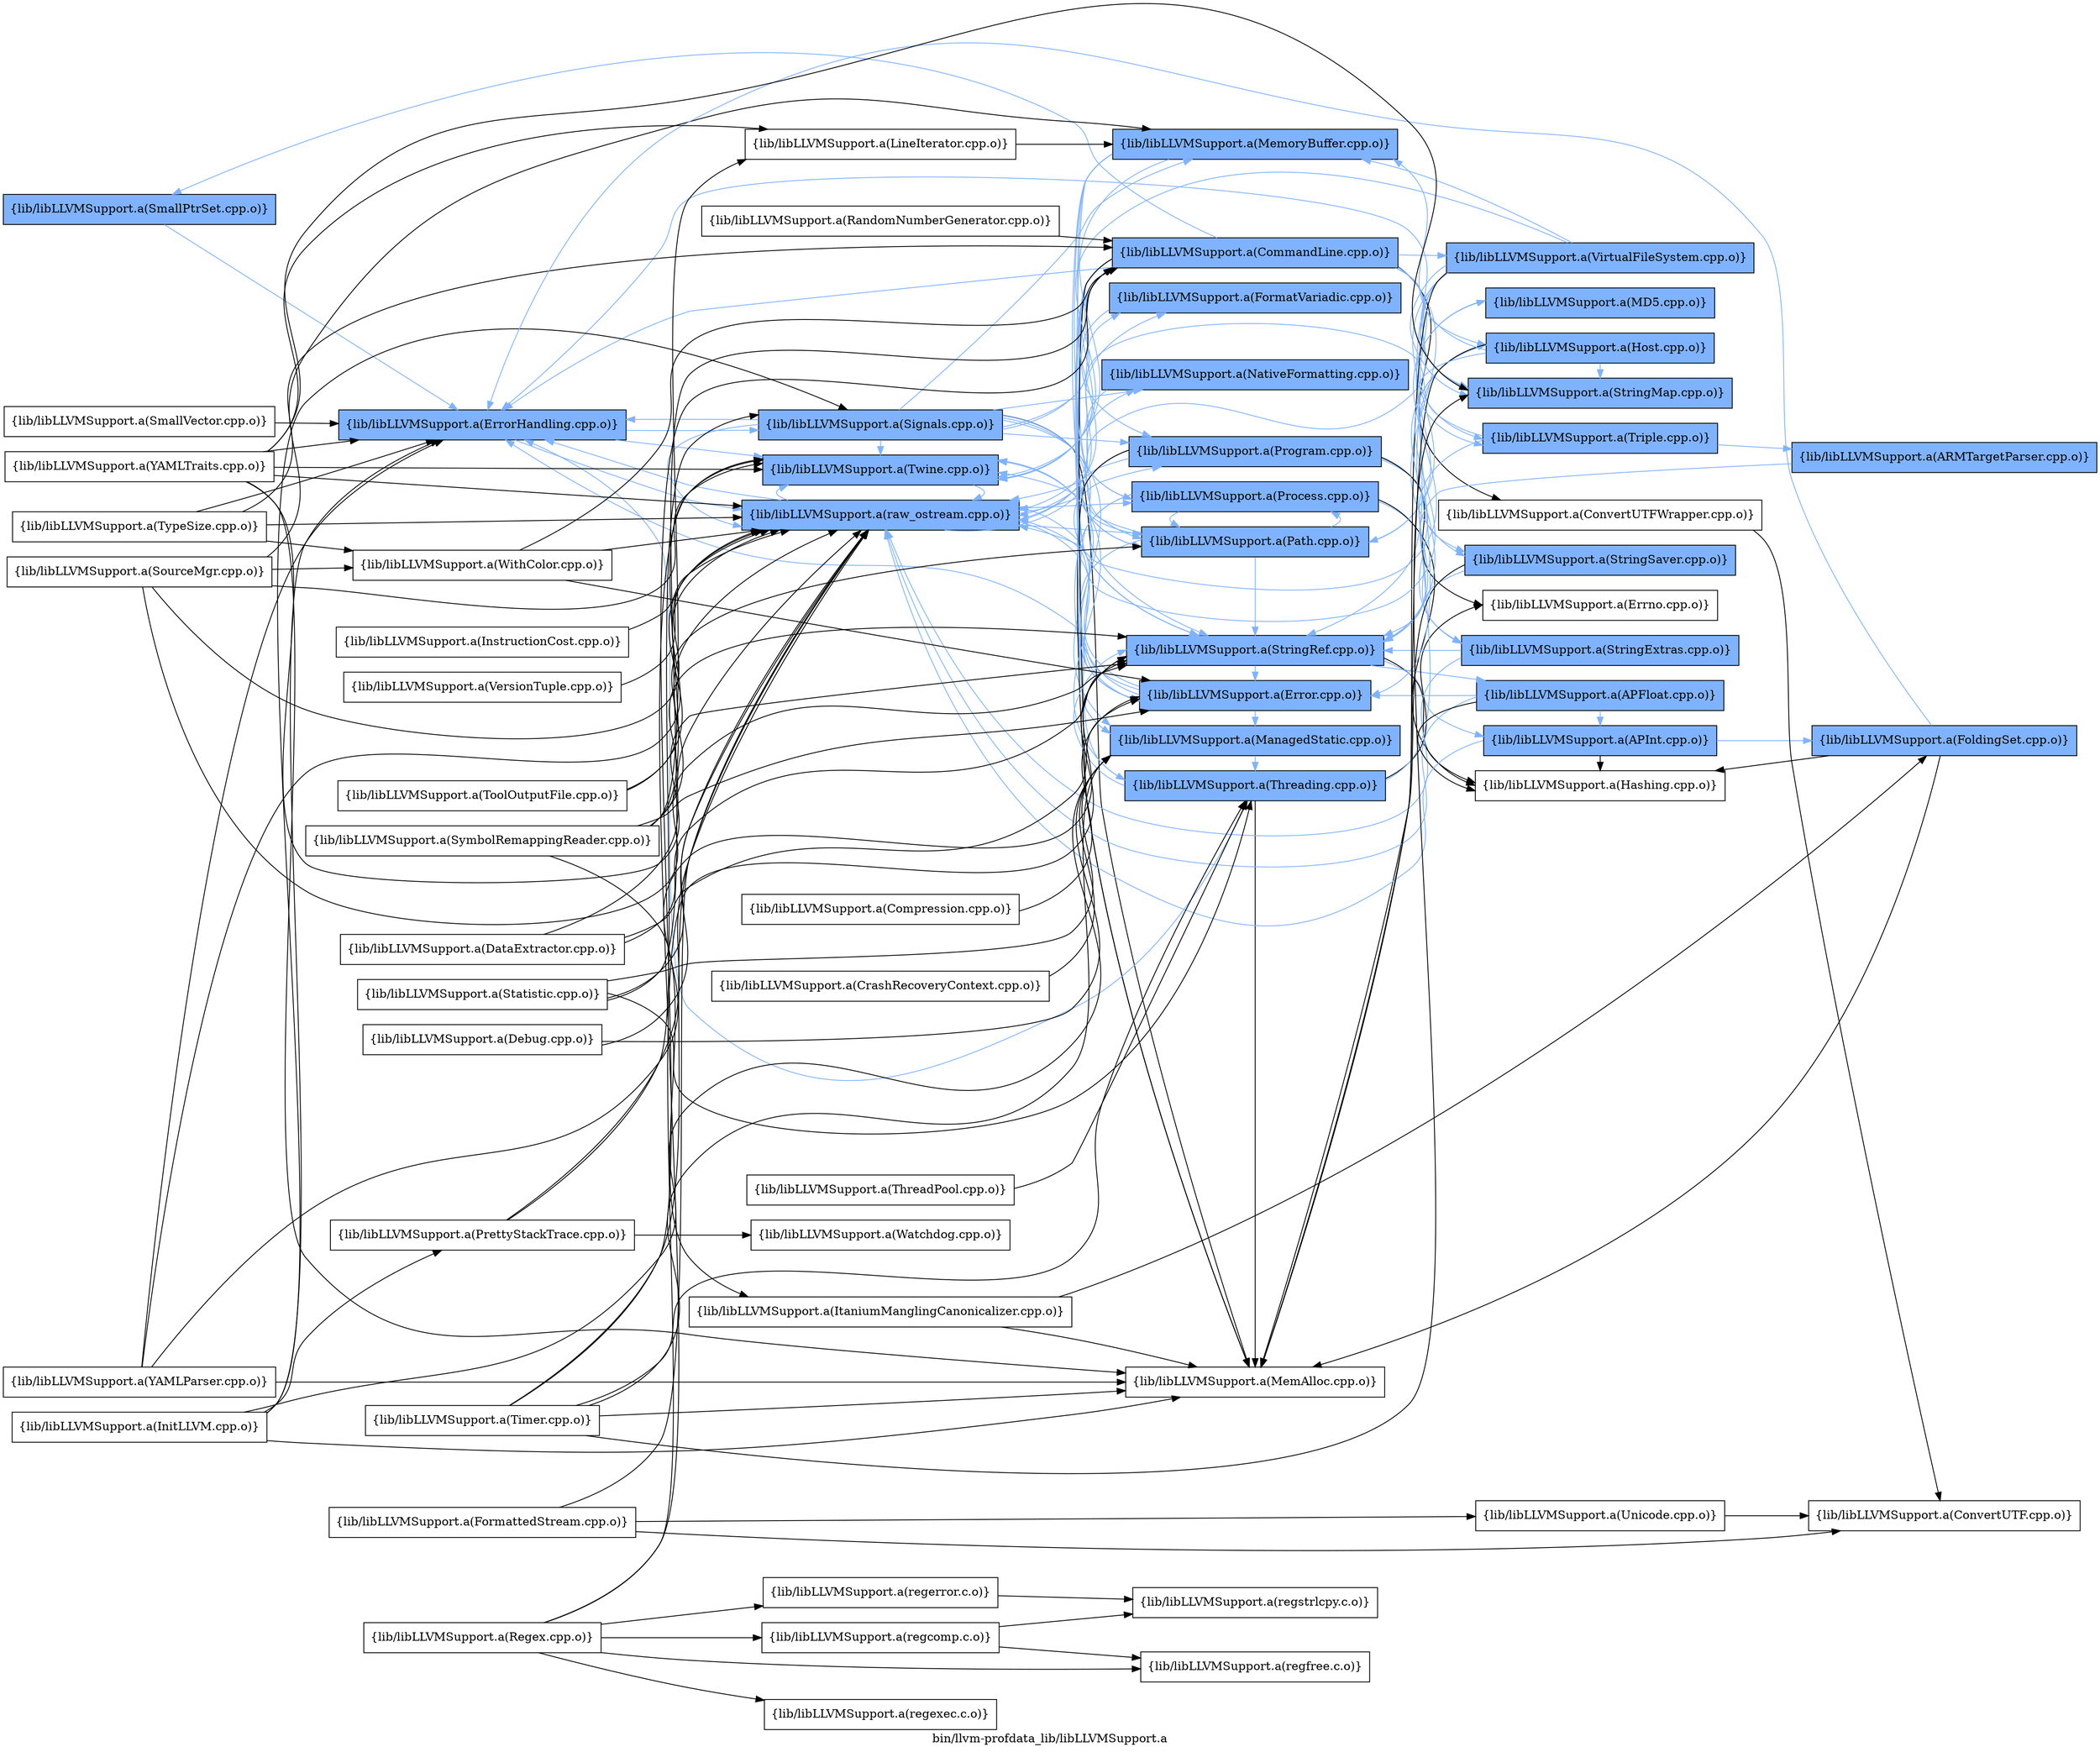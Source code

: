 digraph "bin/llvm-profdata_lib/libLLVMSupport.a" {
	label="bin/llvm-profdata_lib/libLLVMSupport.a";
	rankdir=LR;
	{ rank=same; Node0x55ad4d79a2c8;  }
	{ rank=same; Node0x55ad4d79bc18;  }
	{ rank=same; Node0x55ad4d79abd8; Node0x55ad4d79ce38; Node0x55ad4d798478;  }
	{ rank=same; Node0x55ad4d79c7a8; Node0x55ad4d798c48; Node0x55ad4d79d3d8; Node0x55ad4d79b7b8; Node0x55ad4d79be98; Node0x55ad4d79a138; Node0x55ad4d79c9d8; Node0x55ad4d79a098; Node0x55ad4d7990f8; Node0x55ad4d79c2a8; Node0x55ad4d79d108; Node0x55ad4d79d2e8;  }
	{ rank=same; Node0x55ad4d79b5d8; Node0x55ad4d7985b8; Node0x55ad4d79a4a8; Node0x55ad4d79cca8; Node0x55ad4d799148; Node0x55ad4d799c38; Node0x55ad4d79a3b8; Node0x55ad4d79cf78; Node0x55ad4d798798; Node0x55ad4d799d28; Node0x55ad4d798e78; Node0x55ad4d79b088;  }
	{ rank=same; Node0x55ad4d79a2c8;  }
	{ rank=same; Node0x55ad4d79bc18;  }
	{ rank=same; Node0x55ad4d79abd8; Node0x55ad4d79ce38; Node0x55ad4d798478;  }
	{ rank=same; Node0x55ad4d79c7a8; Node0x55ad4d798c48; Node0x55ad4d79d3d8; Node0x55ad4d79b7b8; Node0x55ad4d79be98; Node0x55ad4d79a138; Node0x55ad4d79c9d8; Node0x55ad4d79a098; Node0x55ad4d7990f8; Node0x55ad4d79c2a8; Node0x55ad4d79d108; Node0x55ad4d79d2e8;  }
	{ rank=same; Node0x55ad4d79b5d8; Node0x55ad4d7985b8; Node0x55ad4d79a4a8; Node0x55ad4d79cca8; Node0x55ad4d799148; Node0x55ad4d799c38; Node0x55ad4d79a3b8; Node0x55ad4d79cf78; Node0x55ad4d798798; Node0x55ad4d799d28; Node0x55ad4d798e78; Node0x55ad4d79b088;  }

	Node0x55ad4d79a2c8 [shape=record,shape=box,group=1,style=filled,fillcolor="0.600000 0.5 1",label="{lib/libLLVMSupport.a(SmallPtrSet.cpp.o)}"];
	Node0x55ad4d79a2c8 -> Node0x55ad4d79bc18[color="0.600000 0.5 1"];
	Node0x55ad4d79cf78 [shape=record,shape=box,group=1,style=filled,fillcolor="0.600000 0.5 1",label="{lib/libLLVMSupport.a(StringMap.cpp.o)}"];
	Node0x55ad4d79cf78 -> Node0x55ad4d79bc18[color="0.600000 0.5 1"];
	Node0x55ad4d79c9d8 [shape=record,shape=box,group=1,style=filled,fillcolor="0.600000 0.5 1",label="{lib/libLLVMSupport.a(StringRef.cpp.o)}"];
	Node0x55ad4d79c9d8 -> Node0x55ad4d799c38[color="0.600000 0.5 1"];
	Node0x55ad4d79c9d8 -> Node0x55ad4d79a3b8[color="0.600000 0.5 1"];
	Node0x55ad4d79c9d8 -> Node0x55ad4d79c7a8[color="0.600000 0.5 1"];
	Node0x55ad4d79c9d8 -> Node0x55ad4d79a4a8;
	Node0x55ad4d79bad8 [shape=record,shape=box,group=0,label="{lib/libLLVMSupport.a(ThreadPool.cpp.o)}"];
	Node0x55ad4d79bad8 -> Node0x55ad4d79d2e8;
	Node0x55ad4d79a098 [shape=record,shape=box,group=1,style=filled,fillcolor="0.600000 0.5 1",label="{lib/libLLVMSupport.a(CommandLine.cpp.o)}"];
	Node0x55ad4d79a098 -> Node0x55ad4d79a2c8[color="0.600000 0.5 1"];
	Node0x55ad4d79a098 -> Node0x55ad4d79cf78[color="0.600000 0.5 1"];
	Node0x55ad4d79a098 -> Node0x55ad4d79cca8[color="0.600000 0.5 1"];
	Node0x55ad4d79a098 -> Node0x55ad4d79c9d8[color="0.600000 0.5 1"];
	Node0x55ad4d79a098 -> Node0x55ad4d798798;
	Node0x55ad4d79a098 -> Node0x55ad4d79c7a8[color="0.600000 0.5 1"];
	Node0x55ad4d79a098 -> Node0x55ad4d79bc18[color="0.600000 0.5 1"];
	Node0x55ad4d79a098 -> Node0x55ad4d7990f8[color="0.600000 0.5 1"];
	Node0x55ad4d79a098 -> Node0x55ad4d79c2a8;
	Node0x55ad4d79a098 -> Node0x55ad4d799d28[color="0.600000 0.5 1"];
	Node0x55ad4d79a098 -> Node0x55ad4d79abd8[color="0.600000 0.5 1"];
	Node0x55ad4d79a098 -> Node0x55ad4d798e78[color="0.600000 0.5 1"];
	Node0x55ad4d79a098 -> Node0x55ad4d79ce38[color="0.600000 0.5 1"];
	Node0x55ad4d79a098 -> Node0x55ad4d79b088[color="0.600000 0.5 1"];
	Node0x55ad4d79a098 -> Node0x55ad4d79b7b8[color="0.600000 0.5 1"];
	Node0x55ad4d79a098 -> Node0x55ad4d79be98[color="0.600000 0.5 1"];
	Node0x55ad4d79c7a8 [shape=record,shape=box,group=1,style=filled,fillcolor="0.600000 0.5 1",label="{lib/libLLVMSupport.a(Error.cpp.o)}"];
	Node0x55ad4d79c7a8 -> Node0x55ad4d79bc18[color="0.600000 0.5 1"];
	Node0x55ad4d79c7a8 -> Node0x55ad4d7990f8[color="0.600000 0.5 1"];
	Node0x55ad4d79c7a8 -> Node0x55ad4d79abd8[color="0.600000 0.5 1"];
	Node0x55ad4d79c7a8 -> Node0x55ad4d79ce38[color="0.600000 0.5 1"];
	Node0x55ad4d79a778 [shape=record,shape=box,group=0,label="{lib/libLLVMSupport.a(FormattedStream.cpp.o)}"];
	Node0x55ad4d79a778 -> Node0x55ad4d798a68;
	Node0x55ad4d79a778 -> Node0x55ad4d798888;
	Node0x55ad4d79a778 -> Node0x55ad4d79ce38;
	Node0x55ad4d79a9a8 [shape=record,shape=box,group=0,label="{lib/libLLVMSupport.a(InitLLVM.cpp.o)}"];
	Node0x55ad4d79a9a8 -> Node0x55ad4d79bc18;
	Node0x55ad4d79a9a8 -> Node0x55ad4d7990f8;
	Node0x55ad4d79a9a8 -> Node0x55ad4d79c2a8;
	Node0x55ad4d79a9a8 -> Node0x55ad4d79ae58;
	Node0x55ad4d79a9a8 -> Node0x55ad4d798478;
	Node0x55ad4d799738 [shape=record,shape=box,group=0,label="{lib/libLLVMSupport.a(LineIterator.cpp.o)}"];
	Node0x55ad4d799738 -> Node0x55ad4d79d108;
	Node0x55ad4d79c2a8 [shape=record,shape=box,group=0,label="{lib/libLLVMSupport.a(MemAlloc.cpp.o)}"];
	Node0x55ad4d79d108 [shape=record,shape=box,group=1,style=filled,fillcolor="0.600000 0.5 1",label="{lib/libLLVMSupport.a(MemoryBuffer.cpp.o)}"];
	Node0x55ad4d79d108 -> Node0x55ad4d79c7a8[color="0.600000 0.5 1"];
	Node0x55ad4d79d108 -> Node0x55ad4d79abd8[color="0.600000 0.5 1"];
	Node0x55ad4d79d108 -> Node0x55ad4d79b7b8[color="0.600000 0.5 1"];
	Node0x55ad4d79d108 -> Node0x55ad4d79be98[color="0.600000 0.5 1"];
	Node0x55ad4d79d108 -> Node0x55ad4d79a138[color="0.600000 0.5 1"];
	Node0x55ad4d79abd8 [shape=record,shape=box,group=1,style=filled,fillcolor="0.600000 0.5 1",label="{lib/libLLVMSupport.a(Twine.cpp.o)}"];
	Node0x55ad4d79abd8 -> Node0x55ad4d79ce38[color="0.600000 0.5 1"];
	Node0x55ad4d79ca78 [shape=record,shape=box,group=0,label="{lib/libLLVMSupport.a(WithColor.cpp.o)}"];
	Node0x55ad4d79ca78 -> Node0x55ad4d79a098;
	Node0x55ad4d79ca78 -> Node0x55ad4d79c7a8;
	Node0x55ad4d79ca78 -> Node0x55ad4d79ce38;
	Node0x55ad4d79ce38 [shape=record,shape=box,group=1,style=filled,fillcolor="0.600000 0.5 1",label="{lib/libLLVMSupport.a(raw_ostream.cpp.o)}"];
	Node0x55ad4d79ce38 -> Node0x55ad4d79c7a8[color="0.600000 0.5 1"];
	Node0x55ad4d79ce38 -> Node0x55ad4d79bc18[color="0.600000 0.5 1"];
	Node0x55ad4d79ce38 -> Node0x55ad4d79abd8[color="0.600000 0.5 1"];
	Node0x55ad4d79ce38 -> Node0x55ad4d798c48[color="0.600000 0.5 1"];
	Node0x55ad4d79ce38 -> Node0x55ad4d79d3d8[color="0.600000 0.5 1"];
	Node0x55ad4d79ce38 -> Node0x55ad4d79b7b8[color="0.600000 0.5 1"];
	Node0x55ad4d79ce38 -> Node0x55ad4d79be98[color="0.600000 0.5 1"];
	Node0x55ad4d79ce38 -> Node0x55ad4d79a138[color="0.600000 0.5 1"];
	Node0x55ad4d79b7b8 [shape=record,shape=box,group=1,style=filled,fillcolor="0.600000 0.5 1",label="{lib/libLLVMSupport.a(Path.cpp.o)}"];
	Node0x55ad4d79b7b8 -> Node0x55ad4d79c9d8[color="0.600000 0.5 1"];
	Node0x55ad4d79b7b8 -> Node0x55ad4d79c7a8[color="0.600000 0.5 1"];
	Node0x55ad4d79b7b8 -> Node0x55ad4d79b5d8[color="0.600000 0.5 1"];
	Node0x55ad4d79b7b8 -> Node0x55ad4d79abd8[color="0.600000 0.5 1"];
	Node0x55ad4d79b7b8 -> Node0x55ad4d79be98[color="0.600000 0.5 1"];
	Node0x55ad4d79d2e8 [shape=record,shape=box,group=1,style=filled,fillcolor="0.600000 0.5 1",label="{lib/libLLVMSupport.a(Threading.cpp.o)}"];
	Node0x55ad4d79d2e8 -> Node0x55ad4d79c9d8[color="0.600000 0.5 1"];
	Node0x55ad4d79d2e8 -> Node0x55ad4d79bc18[color="0.600000 0.5 1"];
	Node0x55ad4d79d2e8 -> Node0x55ad4d79c2a8;
	Node0x55ad4d79d2e8 -> Node0x55ad4d79abd8[color="0.600000 0.5 1"];
	Node0x55ad4d79d2e8 -> Node0x55ad4d79b088[color="0.600000 0.5 1"];
	Node0x55ad4d79d2e8 -> Node0x55ad4d799148;
	Node0x55ad4d79a458 [shape=record,shape=box,group=0,label="{lib/libLLVMSupport.a(Regex.cpp.o)}"];
	Node0x55ad4d79a458 -> Node0x55ad4d79c9d8;
	Node0x55ad4d79a458 -> Node0x55ad4d79abd8;
	Node0x55ad4d79a458 -> Node0x55ad4d79cc08;
	Node0x55ad4d79a458 -> Node0x55ad4d79c3e8;
	Node0x55ad4d79a458 -> Node0x55ad4d79bd58;
	Node0x55ad4d79a458 -> Node0x55ad4d79b6c8;
	Node0x55ad4d799d78 [shape=record,shape=box,group=0,label="{lib/libLLVMSupport.a(SourceMgr.cpp.o)}"];
	Node0x55ad4d799d78 -> Node0x55ad4d79c9d8;
	Node0x55ad4d799d78 -> Node0x55ad4d79d108;
	Node0x55ad4d799d78 -> Node0x55ad4d79abd8;
	Node0x55ad4d799d78 -> Node0x55ad4d79ca78;
	Node0x55ad4d799d78 -> Node0x55ad4d79ce38;
	Node0x55ad4d799c38 [shape=record,shape=box,group=1,style=filled,fillcolor="0.600000 0.5 1",label="{lib/libLLVMSupport.a(APFloat.cpp.o)}"];
	Node0x55ad4d799c38 -> Node0x55ad4d79a3b8[color="0.600000 0.5 1"];
	Node0x55ad4d799c38 -> Node0x55ad4d79c7a8[color="0.600000 0.5 1"];
	Node0x55ad4d799c38 -> Node0x55ad4d79a4a8;
	Node0x55ad4d799c38 -> Node0x55ad4d79ce38[color="0.600000 0.5 1"];
	Node0x55ad4d798ba8 [shape=record,shape=box,group=0,label="{lib/libLLVMSupport.a(TypeSize.cpp.o)}"];
	Node0x55ad4d798ba8 -> Node0x55ad4d79a098;
	Node0x55ad4d798ba8 -> Node0x55ad4d79bc18;
	Node0x55ad4d798ba8 -> Node0x55ad4d79ca78;
	Node0x55ad4d798ba8 -> Node0x55ad4d79ce38;
	Node0x55ad4d79a3b8 [shape=record,shape=box,group=1,style=filled,fillcolor="0.600000 0.5 1",label="{lib/libLLVMSupport.a(APInt.cpp.o)}"];
	Node0x55ad4d79a3b8 -> Node0x55ad4d79b538[color="0.600000 0.5 1"];
	Node0x55ad4d79a3b8 -> Node0x55ad4d79a4a8;
	Node0x55ad4d79a3b8 -> Node0x55ad4d79ce38[color="0.600000 0.5 1"];
	Node0x55ad4d79a4a8 [shape=record,shape=box,group=0,label="{lib/libLLVMSupport.a(Hashing.cpp.o)}"];
	Node0x55ad4d79bc18 [shape=record,shape=box,group=1,style=filled,fillcolor="0.600000 0.5 1",label="{lib/libLLVMSupport.a(ErrorHandling.cpp.o)}"];
	Node0x55ad4d79bc18 -> Node0x55ad4d79abd8[color="0.600000 0.5 1"];
	Node0x55ad4d79bc18 -> Node0x55ad4d79ce38[color="0.600000 0.5 1"];
	Node0x55ad4d79bc18 -> Node0x55ad4d798478[color="0.600000 0.5 1"];
	Node0x55ad4d799d28 [shape=record,shape=box,group=1,style=filled,fillcolor="0.600000 0.5 1",label="{lib/libLLVMSupport.a(Triple.cpp.o)}"];
	Node0x55ad4d799d28 -> Node0x55ad4d79c9d8[color="0.600000 0.5 1"];
	Node0x55ad4d799d28 -> Node0x55ad4d799b48[color="0.600000 0.5 1"];
	Node0x55ad4d799d28 -> Node0x55ad4d79abd8[color="0.600000 0.5 1"];
	Node0x55ad4d79b538 [shape=record,shape=box,group=1,style=filled,fillcolor="0.600000 0.5 1",label="{lib/libLLVMSupport.a(FoldingSet.cpp.o)}"];
	Node0x55ad4d79b538 -> Node0x55ad4d79bc18[color="0.600000 0.5 1"];
	Node0x55ad4d79b538 -> Node0x55ad4d79a4a8;
	Node0x55ad4d79b538 -> Node0x55ad4d79c2a8;
	Node0x55ad4d79b5d8 [shape=record,shape=box,group=1,style=filled,fillcolor="0.600000 0.5 1",label="{lib/libLLVMSupport.a(MD5.cpp.o)}"];
	Node0x55ad4d79b5d8 -> Node0x55ad4d79ce38[color="0.600000 0.5 1"];
	Node0x55ad4d7990f8 [shape=record,shape=box,group=1,style=filled,fillcolor="0.600000 0.5 1",label="{lib/libLLVMSupport.a(ManagedStatic.cpp.o)}"];
	Node0x55ad4d7990f8 -> Node0x55ad4d79d2e8[color="0.600000 0.5 1"];
	Node0x55ad4d798f18 [shape=record,shape=box,group=0,label="{lib/libLLVMSupport.a(Compression.cpp.o)}"];
	Node0x55ad4d798f18 -> Node0x55ad4d79c7a8;
	Node0x55ad4d79bc68 [shape=record,shape=box,group=0,label="{lib/libLLVMSupport.a(SymbolRemappingReader.cpp.o)}"];
	Node0x55ad4d79bc68 -> Node0x55ad4d79c9d8;
	Node0x55ad4d79bc68 -> Node0x55ad4d79c7a8;
	Node0x55ad4d79bc68 -> Node0x55ad4d798ab8;
	Node0x55ad4d79bc68 -> Node0x55ad4d799738;
	Node0x55ad4d79bc68 -> Node0x55ad4d79abd8;
	Node0x55ad4d79bc68 -> Node0x55ad4d79ce38;
	Node0x55ad4d798ab8 [shape=record,shape=box,group=0,label="{lib/libLLVMSupport.a(ItaniumManglingCanonicalizer.cpp.o)}"];
	Node0x55ad4d798ab8 -> Node0x55ad4d79b538;
	Node0x55ad4d798ab8 -> Node0x55ad4d79c2a8;
	Node0x55ad4d79cbb8 [shape=record,shape=box,group=0,label="{lib/libLLVMSupport.a(DataExtractor.cpp.o)}"];
	Node0x55ad4d79cbb8 -> Node0x55ad4d79c9d8;
	Node0x55ad4d79cbb8 -> Node0x55ad4d79c7a8;
	Node0x55ad4d79cbb8 -> Node0x55ad4d79ce38;
	Node0x55ad4d79cca8 [shape=record,shape=box,group=1,style=filled,fillcolor="0.600000 0.5 1",label="{lib/libLLVMSupport.a(StringSaver.cpp.o)}"];
	Node0x55ad4d79cca8 -> Node0x55ad4d79c9d8[color="0.600000 0.5 1"];
	Node0x55ad4d79cca8 -> Node0x55ad4d79c2a8;
	Node0x55ad4d798798 [shape=record,shape=box,group=0,label="{lib/libLLVMSupport.a(ConvertUTFWrapper.cpp.o)}"];
	Node0x55ad4d798798 -> Node0x55ad4d798a68;
	Node0x55ad4d798e78 [shape=record,shape=box,group=1,style=filled,fillcolor="0.600000 0.5 1",label="{lib/libLLVMSupport.a(VirtualFileSystem.cpp.o)}"];
	Node0x55ad4d798e78 -> Node0x55ad4d79cf78[color="0.600000 0.5 1"];
	Node0x55ad4d798e78 -> Node0x55ad4d79c9d8[color="0.600000 0.5 1"];
	Node0x55ad4d798e78 -> Node0x55ad4d79c7a8[color="0.600000 0.5 1"];
	Node0x55ad4d798e78 -> Node0x55ad4d79c2a8;
	Node0x55ad4d798e78 -> Node0x55ad4d79d108[color="0.600000 0.5 1"];
	Node0x55ad4d798e78 -> Node0x55ad4d79abd8[color="0.600000 0.5 1"];
	Node0x55ad4d798e78 -> Node0x55ad4d79ce38[color="0.600000 0.5 1"];
	Node0x55ad4d798e78 -> Node0x55ad4d79b7b8[color="0.600000 0.5 1"];
	Node0x55ad4d79b088 [shape=record,shape=box,group=1,style=filled,fillcolor="0.600000 0.5 1",label="{lib/libLLVMSupport.a(Host.cpp.o)}"];
	Node0x55ad4d79b088 -> Node0x55ad4d79cf78[color="0.600000 0.5 1"];
	Node0x55ad4d79b088 -> Node0x55ad4d79c9d8[color="0.600000 0.5 1"];
	Node0x55ad4d79b088 -> Node0x55ad4d79c2a8;
	Node0x55ad4d79b088 -> Node0x55ad4d79d108[color="0.600000 0.5 1"];
	Node0x55ad4d79b088 -> Node0x55ad4d799d28[color="0.600000 0.5 1"];
	Node0x55ad4d79b088 -> Node0x55ad4d79ce38[color="0.600000 0.5 1"];
	Node0x55ad4d79be98 [shape=record,shape=box,group=1,style=filled,fillcolor="0.600000 0.5 1",label="{lib/libLLVMSupport.a(Process.cpp.o)}"];
	Node0x55ad4d79be98 -> Node0x55ad4d7985b8[color="0.600000 0.5 1"];
	Node0x55ad4d79be98 -> Node0x55ad4d79c7a8[color="0.600000 0.5 1"];
	Node0x55ad4d79be98 -> Node0x55ad4d79a4a8;
	Node0x55ad4d79be98 -> Node0x55ad4d7990f8[color="0.600000 0.5 1"];
	Node0x55ad4d79be98 -> Node0x55ad4d79b7b8[color="0.600000 0.5 1"];
	Node0x55ad4d798a68 [shape=record,shape=box,group=0,label="{lib/libLLVMSupport.a(ConvertUTF.cpp.o)}"];
	Node0x55ad4d798478 [shape=record,shape=box,group=1,style=filled,fillcolor="0.600000 0.5 1",label="{lib/libLLVMSupport.a(Signals.cpp.o)}"];
	Node0x55ad4d798478 -> Node0x55ad4d79c9d8[color="0.600000 0.5 1"];
	Node0x55ad4d798478 -> Node0x55ad4d79a098[color="0.600000 0.5 1"];
	Node0x55ad4d798478 -> Node0x55ad4d79bc18[color="0.600000 0.5 1"];
	Node0x55ad4d798478 -> Node0x55ad4d7990f8[color="0.600000 0.5 1"];
	Node0x55ad4d798478 -> Node0x55ad4d79c2a8;
	Node0x55ad4d798478 -> Node0x55ad4d79d108[color="0.600000 0.5 1"];
	Node0x55ad4d798478 -> Node0x55ad4d79abd8[color="0.600000 0.5 1"];
	Node0x55ad4d798478 -> Node0x55ad4d79ce38[color="0.600000 0.5 1"];
	Node0x55ad4d798478 -> Node0x55ad4d798c48[color="0.600000 0.5 1"];
	Node0x55ad4d798478 -> Node0x55ad4d79d3d8[color="0.600000 0.5 1"];
	Node0x55ad4d798478 -> Node0x55ad4d79b7b8[color="0.600000 0.5 1"];
	Node0x55ad4d798478 -> Node0x55ad4d79a138[color="0.600000 0.5 1"];
	Node0x55ad4d798478 -> Node0x55ad4d79d2e8[color="0.600000 0.5 1"];
	Node0x55ad4d79b8a8 [shape=record,shape=box,group=0,label="{lib/libLLVMSupport.a(Debug.cpp.o)}"];
	Node0x55ad4d79b8a8 -> Node0x55ad4d7990f8;
	Node0x55ad4d79b8a8 -> Node0x55ad4d79ce38;
	Node0x55ad4d798888 [shape=record,shape=box,group=0,label="{lib/libLLVMSupport.a(Unicode.cpp.o)}"];
	Node0x55ad4d798888 -> Node0x55ad4d798a68;
	Node0x55ad4d79ae58 [shape=record,shape=box,group=0,label="{lib/libLLVMSupport.a(PrettyStackTrace.cpp.o)}"];
	Node0x55ad4d79ae58 -> Node0x55ad4d79ce38;
	Node0x55ad4d79ae58 -> Node0x55ad4d798478;
	Node0x55ad4d79ae58 -> Node0x55ad4d79c0c8;
	Node0x55ad4d79a278 [shape=record,shape=box,group=0,label="{lib/libLLVMSupport.a(InstructionCost.cpp.o)}"];
	Node0x55ad4d79a278 -> Node0x55ad4d79ce38;
	Node0x55ad4d79a138 [shape=record,shape=box,group=1,style=filled,fillcolor="0.600000 0.5 1",label="{lib/libLLVMSupport.a(Program.cpp.o)}"];
	Node0x55ad4d79a138 -> Node0x55ad4d7985b8[color="0.600000 0.5 1"];
	Node0x55ad4d79a138 -> Node0x55ad4d79cca8[color="0.600000 0.5 1"];
	Node0x55ad4d79a138 -> Node0x55ad4d79c9d8[color="0.600000 0.5 1"];
	Node0x55ad4d79a138 -> Node0x55ad4d79c2a8;
	Node0x55ad4d79a138 -> Node0x55ad4d79ce38[color="0.600000 0.5 1"];
	Node0x55ad4d79a138 -> Node0x55ad4d79b7b8[color="0.600000 0.5 1"];
	Node0x55ad4d79a138 -> Node0x55ad4d799148;
	Node0x55ad4d79c0c8 [shape=record,shape=box,group=0,label="{lib/libLLVMSupport.a(Watchdog.cpp.o)}"];
	Node0x55ad4d79bcb8 [shape=record,shape=box,group=0,label="{lib/libLLVMSupport.a(RandomNumberGenerator.cpp.o)}"];
	Node0x55ad4d79bcb8 -> Node0x55ad4d79a098;
	Node0x55ad4d79cc08 [shape=record,shape=box,group=0,label="{lib/libLLVMSupport.a(regcomp.c.o)}"];
	Node0x55ad4d79cc08 -> Node0x55ad4d79b6c8;
	Node0x55ad4d79cc08 -> Node0x55ad4d79af48;
	Node0x55ad4d79c3e8 [shape=record,shape=box,group=0,label="{lib/libLLVMSupport.a(regerror.c.o)}"];
	Node0x55ad4d79c3e8 -> Node0x55ad4d79af48;
	Node0x55ad4d79bd58 [shape=record,shape=box,group=0,label="{lib/libLLVMSupport.a(regexec.c.o)}"];
	Node0x55ad4d79b6c8 [shape=record,shape=box,group=0,label="{lib/libLLVMSupport.a(regfree.c.o)}"];
	Node0x55ad4d799aa8 [shape=record,shape=box,group=0,label="{lib/libLLVMSupport.a(SmallVector.cpp.o)}"];
	Node0x55ad4d799aa8 -> Node0x55ad4d79bc18;
	Node0x55ad4d799788 [shape=record,shape=box,group=0,label="{lib/libLLVMSupport.a(Statistic.cpp.o)}"];
	Node0x55ad4d799788 -> Node0x55ad4d79a098;
	Node0x55ad4d799788 -> Node0x55ad4d7990f8;
	Node0x55ad4d799788 -> Node0x55ad4d79ce38;
	Node0x55ad4d799788 -> Node0x55ad4d79d2e8;
	Node0x55ad4d7985b8 [shape=record,shape=box,group=1,style=filled,fillcolor="0.600000 0.5 1",label="{lib/libLLVMSupport.a(StringExtras.cpp.o)}"];
	Node0x55ad4d7985b8 -> Node0x55ad4d79c9d8[color="0.600000 0.5 1"];
	Node0x55ad4d7985b8 -> Node0x55ad4d79ce38[color="0.600000 0.5 1"];
	Node0x55ad4d79aea8 [shape=record,shape=box,group=0,label="{lib/libLLVMSupport.a(Timer.cpp.o)}"];
	Node0x55ad4d79aea8 -> Node0x55ad4d79cf78;
	Node0x55ad4d79aea8 -> Node0x55ad4d79a098;
	Node0x55ad4d79aea8 -> Node0x55ad4d7990f8;
	Node0x55ad4d79aea8 -> Node0x55ad4d79c2a8;
	Node0x55ad4d79aea8 -> Node0x55ad4d79ce38;
	Node0x55ad4d79aea8 -> Node0x55ad4d79d2e8;
	Node0x55ad4d79b858 [shape=record,shape=box,group=0,label="{lib/libLLVMSupport.a(ToolOutputFile.cpp.o)}"];
	Node0x55ad4d79b858 -> Node0x55ad4d79ce38;
	Node0x55ad4d79b858 -> Node0x55ad4d79b7b8;
	Node0x55ad4d799b48 [shape=record,shape=box,group=1,style=filled,fillcolor="0.600000 0.5 1",label="{lib/libLLVMSupport.a(ARMTargetParser.cpp.o)}"];
	Node0x55ad4d799b48 -> Node0x55ad4d79c9d8[color="0.600000 0.5 1"];
	Node0x55ad4d79d068 [shape=record,shape=box,group=0,label="{lib/libLLVMSupport.a(YAMLParser.cpp.o)}"];
	Node0x55ad4d79d068 -> Node0x55ad4d79c9d8;
	Node0x55ad4d79d068 -> Node0x55ad4d79bc18;
	Node0x55ad4d79d068 -> Node0x55ad4d79c2a8;
	Node0x55ad4d79d068 -> Node0x55ad4d79ce38;
	Node0x55ad4d798c48 [shape=record,shape=box,group=1,style=filled,fillcolor="0.600000 0.5 1",label="{lib/libLLVMSupport.a(NativeFormatting.cpp.o)}"];
	Node0x55ad4d798c48 -> Node0x55ad4d79ce38[color="0.600000 0.5 1"];
	Node0x55ad4d79d3d8 [shape=record,shape=box,group=1,style=filled,fillcolor="0.600000 0.5 1",label="{lib/libLLVMSupport.a(FormatVariadic.cpp.o)}"];
	Node0x55ad4d79d3d8 -> Node0x55ad4d79c9d8[color="0.600000 0.5 1"];
	Node0x55ad4d79af48 [shape=record,shape=box,group=0,label="{lib/libLLVMSupport.a(regstrlcpy.c.o)}"];
	Node0x55ad4d79c618 [shape=record,shape=box,group=0,label="{lib/libLLVMSupport.a(CrashRecoveryContext.cpp.o)}"];
	Node0x55ad4d79c618 -> Node0x55ad4d7990f8;
	Node0x55ad4d799148 [shape=record,shape=box,group=0,label="{lib/libLLVMSupport.a(Errno.cpp.o)}"];
	Node0x55ad4d79c078 [shape=record,shape=box,group=0,label="{lib/libLLVMSupport.a(YAMLTraits.cpp.o)}"];
	Node0x55ad4d79c078 -> Node0x55ad4d79cf78;
	Node0x55ad4d79c078 -> Node0x55ad4d79c9d8;
	Node0x55ad4d79c078 -> Node0x55ad4d79bc18;
	Node0x55ad4d79c078 -> Node0x55ad4d799738;
	Node0x55ad4d79c078 -> Node0x55ad4d79c2a8;
	Node0x55ad4d79c078 -> Node0x55ad4d79abd8;
	Node0x55ad4d79c078 -> Node0x55ad4d79ce38;
	Node0x55ad4d79b588 [shape=record,shape=box,group=0,label="{lib/libLLVMSupport.a(VersionTuple.cpp.o)}"];
	Node0x55ad4d79b588 -> Node0x55ad4d79ce38;
}
